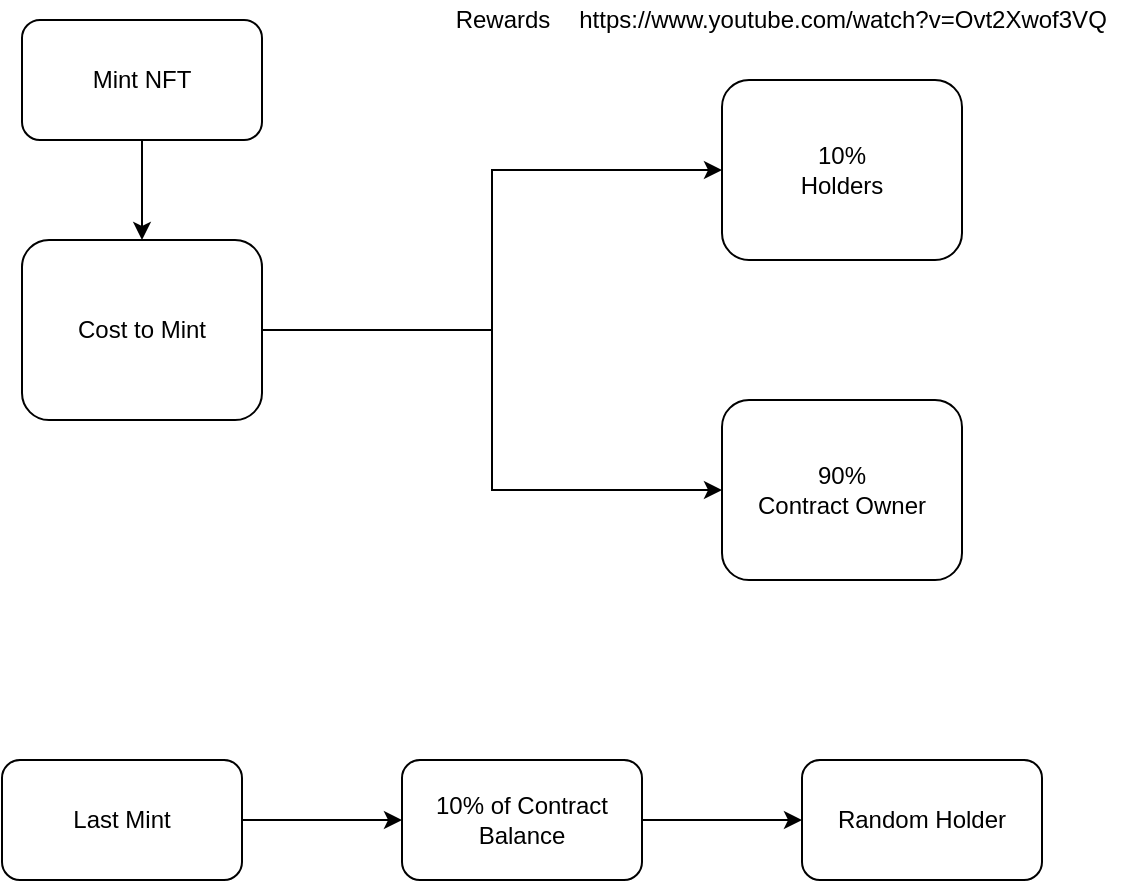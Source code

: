 <mxfile version="16.4.7" type="github">
  <diagram id="7UAo2qnOGU7iv5kl4K5P" name="Page-1">
    <mxGraphModel dx="1186" dy="625" grid="1" gridSize="10" guides="1" tooltips="1" connect="1" arrows="1" fold="1" page="1" pageScale="1" pageWidth="850" pageHeight="1100" math="0" shadow="0">
      <root>
        <mxCell id="0" />
        <mxCell id="1" parent="0" />
        <mxCell id="oF4H9zy6nZHE74iOgAmR-8" style="edgeStyle=orthogonalEdgeStyle;rounded=0;orthogonalLoop=1;jettySize=auto;html=1;entryX=0.5;entryY=0;entryDx=0;entryDy=0;" edge="1" parent="1" source="oF4H9zy6nZHE74iOgAmR-1" target="oF4H9zy6nZHE74iOgAmR-2">
          <mxGeometry relative="1" as="geometry" />
        </mxCell>
        <mxCell id="oF4H9zy6nZHE74iOgAmR-1" value="Mint NFT" style="rounded=1;whiteSpace=wrap;html=1;" vertex="1" parent="1">
          <mxGeometry x="100" y="20" width="120" height="60" as="geometry" />
        </mxCell>
        <mxCell id="oF4H9zy6nZHE74iOgAmR-4" value="" style="edgeStyle=orthogonalEdgeStyle;rounded=0;orthogonalLoop=1;jettySize=auto;html=1;" edge="1" parent="1" source="oF4H9zy6nZHE74iOgAmR-2" target="oF4H9zy6nZHE74iOgAmR-3">
          <mxGeometry relative="1" as="geometry" />
        </mxCell>
        <mxCell id="oF4H9zy6nZHE74iOgAmR-7" value="" style="edgeStyle=orthogonalEdgeStyle;rounded=0;orthogonalLoop=1;jettySize=auto;html=1;" edge="1" parent="1" source="oF4H9zy6nZHE74iOgAmR-2" target="oF4H9zy6nZHE74iOgAmR-6">
          <mxGeometry relative="1" as="geometry" />
        </mxCell>
        <mxCell id="oF4H9zy6nZHE74iOgAmR-2" value="Cost to Mint" style="rounded=1;whiteSpace=wrap;html=1;" vertex="1" parent="1">
          <mxGeometry x="100" y="130" width="120" height="90" as="geometry" />
        </mxCell>
        <mxCell id="oF4H9zy6nZHE74iOgAmR-3" value="10%&lt;br&gt;Holders" style="rounded=1;whiteSpace=wrap;html=1;" vertex="1" parent="1">
          <mxGeometry x="450" y="50" width="120" height="90" as="geometry" />
        </mxCell>
        <mxCell id="oF4H9zy6nZHE74iOgAmR-6" value="90%&lt;br&gt;Contract Owner" style="rounded=1;whiteSpace=wrap;html=1;" vertex="1" parent="1">
          <mxGeometry x="450" y="210" width="120" height="90" as="geometry" />
        </mxCell>
        <mxCell id="oF4H9zy6nZHE74iOgAmR-9" value="https://www.youtube.com/watch?v=Ovt2Xwof3VQ" style="text;html=1;align=center;verticalAlign=middle;resizable=0;points=[];autosize=1;strokeColor=none;fillColor=none;" vertex="1" parent="1">
          <mxGeometry x="370" y="10" width="280" height="20" as="geometry" />
        </mxCell>
        <mxCell id="oF4H9zy6nZHE74iOgAmR-10" value="Rewards&lt;br&gt;" style="text;html=1;align=center;verticalAlign=middle;resizable=0;points=[];autosize=1;strokeColor=none;fillColor=none;" vertex="1" parent="1">
          <mxGeometry x="310" y="10" width="60" height="20" as="geometry" />
        </mxCell>
        <mxCell id="oF4H9zy6nZHE74iOgAmR-13" value="" style="edgeStyle=orthogonalEdgeStyle;rounded=0;orthogonalLoop=1;jettySize=auto;html=1;" edge="1" parent="1" source="oF4H9zy6nZHE74iOgAmR-11" target="oF4H9zy6nZHE74iOgAmR-12">
          <mxGeometry relative="1" as="geometry" />
        </mxCell>
        <mxCell id="oF4H9zy6nZHE74iOgAmR-11" value="Last Mint" style="rounded=1;whiteSpace=wrap;html=1;" vertex="1" parent="1">
          <mxGeometry x="90" y="390" width="120" height="60" as="geometry" />
        </mxCell>
        <mxCell id="oF4H9zy6nZHE74iOgAmR-15" value="" style="edgeStyle=orthogonalEdgeStyle;rounded=0;orthogonalLoop=1;jettySize=auto;html=1;" edge="1" parent="1" source="oF4H9zy6nZHE74iOgAmR-12" target="oF4H9zy6nZHE74iOgAmR-14">
          <mxGeometry relative="1" as="geometry" />
        </mxCell>
        <mxCell id="oF4H9zy6nZHE74iOgAmR-12" value="10% of Contract Balance" style="rounded=1;whiteSpace=wrap;html=1;" vertex="1" parent="1">
          <mxGeometry x="290" y="390" width="120" height="60" as="geometry" />
        </mxCell>
        <mxCell id="oF4H9zy6nZHE74iOgAmR-14" value="Random Holder" style="rounded=1;whiteSpace=wrap;html=1;" vertex="1" parent="1">
          <mxGeometry x="490" y="390" width="120" height="60" as="geometry" />
        </mxCell>
      </root>
    </mxGraphModel>
  </diagram>
</mxfile>
